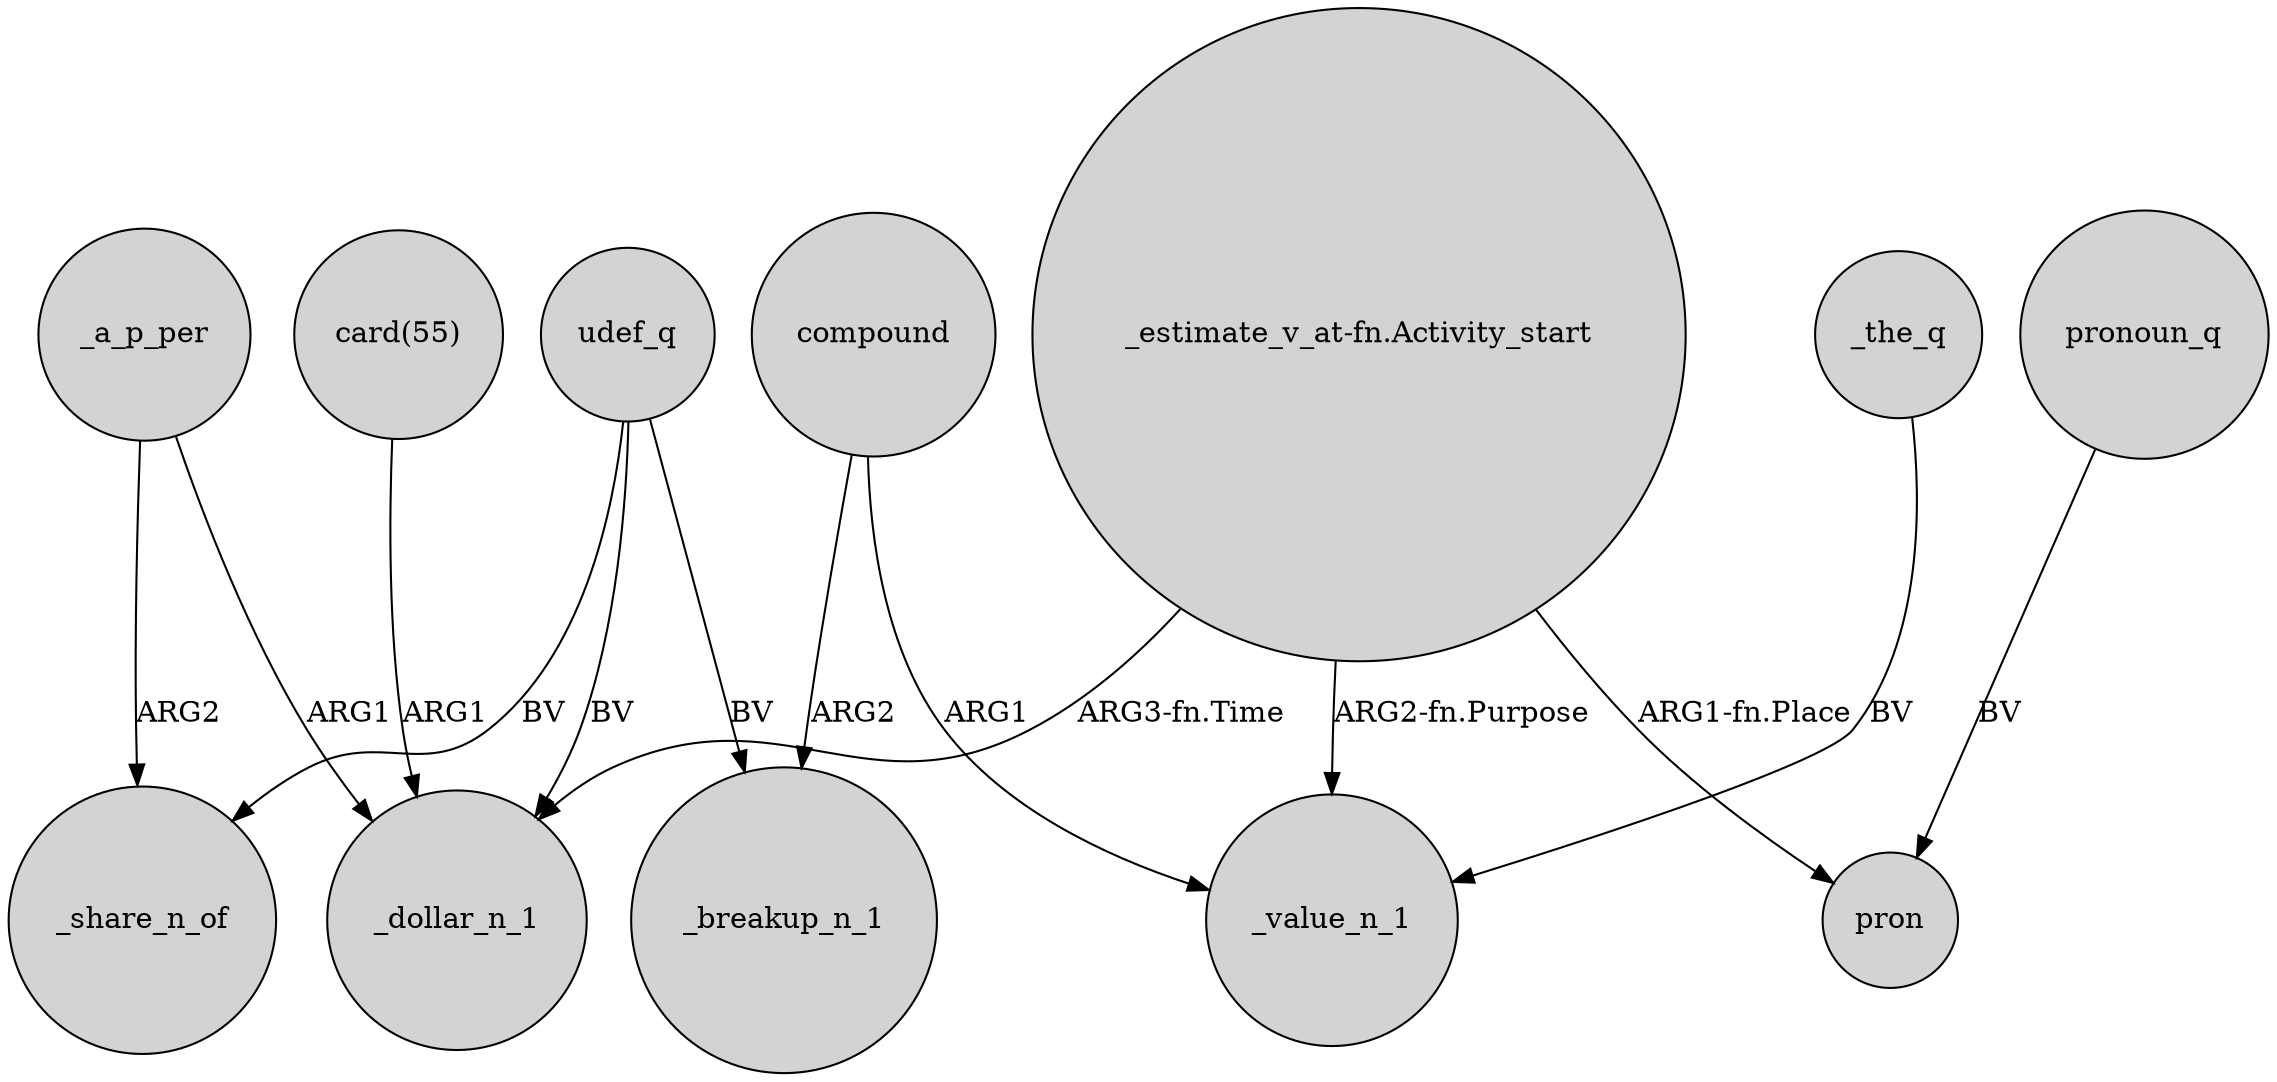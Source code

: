 digraph {
	node [shape=circle style=filled]
	_a_p_per -> _share_n_of [label=ARG2]
	"card(55)" -> _dollar_n_1 [label=ARG1]
	"_estimate_v_at-fn.Activity_start" -> _value_n_1 [label="ARG2-fn.Purpose"]
	udef_q -> _share_n_of [label=BV]
	compound -> _value_n_1 [label=ARG1]
	udef_q -> _dollar_n_1 [label=BV]
	"_estimate_v_at-fn.Activity_start" -> _dollar_n_1 [label="ARG3-fn.Time"]
	compound -> _breakup_n_1 [label=ARG2]
	udef_q -> _breakup_n_1 [label=BV]
	_the_q -> _value_n_1 [label=BV]
	pronoun_q -> pron [label=BV]
	_a_p_per -> _dollar_n_1 [label=ARG1]
	"_estimate_v_at-fn.Activity_start" -> pron [label="ARG1-fn.Place"]
}
